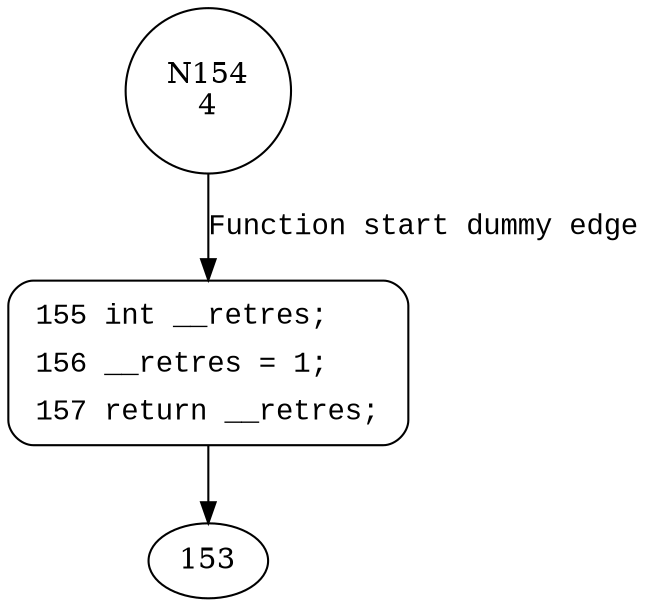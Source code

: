 digraph globalReturnsTrue {
154 [shape="circle" label="N154\n4"]
155 [shape="circle" label="N155\n3"]
155 [style="filled,bold" penwidth="1" fillcolor="white" fontname="Courier New" shape="Mrecord" label=<<table border="0" cellborder="0" cellpadding="3" bgcolor="white"><tr><td align="right">155</td><td align="left">int __retres;</td></tr><tr><td align="right">156</td><td align="left">__retres = 1;</td></tr><tr><td align="right">157</td><td align="left">return __retres;</td></tr></table>>]
155 -> 153[label=""]
154 -> 155 [label="Function start dummy edge" fontname="Courier New"]
}